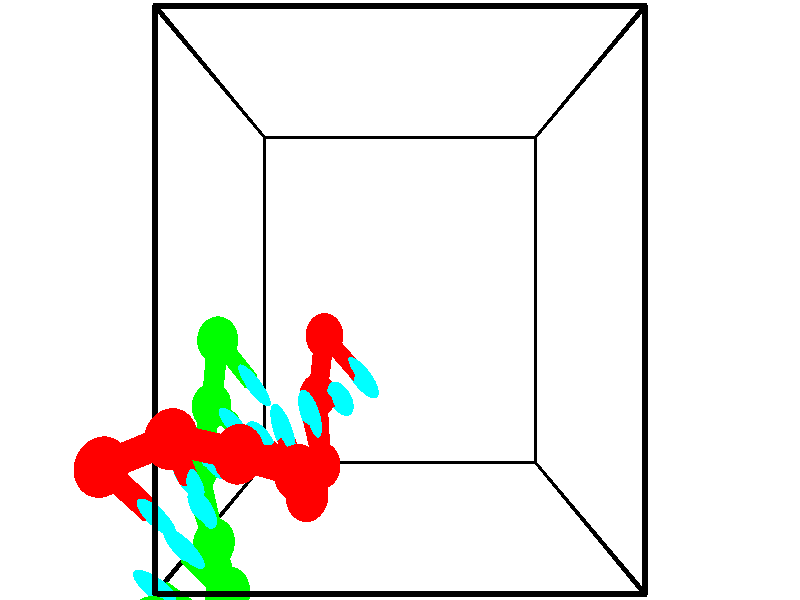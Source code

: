 // switches for output
#declare DRAW_BASES = 1; // possible values are 0, 1; only relevant for DNA ribbons
#declare DRAW_BASES_TYPE = 3; // possible values are 1, 2, 3; only relevant for DNA ribbons
#declare DRAW_FOG = 0; // set to 1 to enable fog

#include "colors.inc"

#include "transforms.inc"
background { rgb <1, 1, 1>}

#default {
   normal{
       ripples 0.25
       frequency 0.20
       turbulence 0.2
       lambda 5
   }
	finish {
		phong 0.1
		phong_size 40.
	}
}

// original window dimensions: 1024x640


// camera settings

camera {
	sky <-0, 1, 0>
	up <-0, 1, 0>
	right 1.6 * <1, 0, 0>
	location <2.5, 2.5, 11.1562>
	look_at <2.5, 2.5, 2.5>
	direction <0, 0, -8.6562>
	angle 67.0682
}


# declare cpy_camera_pos = <2.5, 2.5, 11.1562>;
# if (DRAW_FOG = 1)
fog {
	fog_type 2
	up vnormalize(cpy_camera_pos)
	color rgbt<1,1,1,0.3>
	distance 1e-5
	fog_alt 3e-3
	fog_offset 4
}
# end


// LIGHTS

# declare lum = 6;
global_settings {
	ambient_light rgb lum * <0.05, 0.05, 0.05>
	max_trace_level 15
}# declare cpy_direct_light_amount = 0.25;
light_source
{	1000 * <-1, -1, 1>,
	rgb lum * cpy_direct_light_amount
	parallel
}

light_source
{	1000 * <1, 1, -1>,
	rgb lum * cpy_direct_light_amount
	parallel
}

// strand 0

// nucleotide -1

// particle -1
sphere {
	<1.489307, 2.102783, 3.070284> 0.250000
	pigment { color rgbt <1,0,0,0> }
	no_shadow
}
cylinder {
	<1.779133, 1.845314, 3.168827>,  <1.953028, 1.690833, 3.227953>, 0.100000
	pigment { color rgbt <1,0,0,0> }
	no_shadow
}
cylinder {
	<1.779133, 1.845314, 3.168827>,  <1.489307, 2.102783, 3.070284>, 0.100000
	pigment { color rgbt <1,0,0,0> }
	no_shadow
}

// particle -1
sphere {
	<1.779133, 1.845314, 3.168827> 0.100000
	pigment { color rgbt <1,0,0,0> }
	no_shadow
}
sphere {
	0, 1
	scale<0.080000,0.200000,0.300000>
	matrix <-0.650455, -0.520473, 0.553188,
		-0.227849, -0.561066, -0.795795,
		0.724565, -0.643672, 0.246359,
		1.996502, 1.652212, 3.242734>
	pigment { color rgbt <0,1,1,0> }
	no_shadow
}
cylinder {
	<1.369195, 1.405183, 2.860527>,  <1.489307, 2.102783, 3.070284>, 0.130000
	pigment { color rgbt <1,0,0,0> }
	no_shadow
}

// nucleotide -1

// particle -1
sphere {
	<1.369195, 1.405183, 2.860527> 0.250000
	pigment { color rgbt <1,0,0,0> }
	no_shadow
}
cylinder {
	<1.579578, 1.430439, 3.199792>,  <1.705809, 1.445593, 3.403351>, 0.100000
	pigment { color rgbt <1,0,0,0> }
	no_shadow
}
cylinder {
	<1.579578, 1.430439, 3.199792>,  <1.369195, 1.405183, 2.860527>, 0.100000
	pigment { color rgbt <1,0,0,0> }
	no_shadow
}

// particle -1
sphere {
	<1.579578, 1.430439, 3.199792> 0.100000
	pigment { color rgbt <1,0,0,0> }
	no_shadow
}
sphere {
	0, 1
	scale<0.080000,0.200000,0.300000>
	matrix <-0.761091, -0.410166, 0.502499,
		0.379615, -0.909823, -0.167675,
		0.525959, 0.063141, 0.848163,
		1.737366, 1.449381, 3.454241>
	pigment { color rgbt <0,1,1,0> }
	no_shadow
}
cylinder {
	<1.474386, 0.702955, 3.302316>,  <1.369195, 1.405183, 2.860527>, 0.130000
	pigment { color rgbt <1,0,0,0> }
	no_shadow
}

// nucleotide -1

// particle -1
sphere {
	<1.474386, 0.702955, 3.302316> 0.250000
	pigment { color rgbt <1,0,0,0> }
	no_shadow
}
cylinder {
	<1.419827, 1.050529, 3.492620>,  <1.387091, 1.259074, 3.606803>, 0.100000
	pigment { color rgbt <1,0,0,0> }
	no_shadow
}
cylinder {
	<1.419827, 1.050529, 3.492620>,  <1.474386, 0.702955, 3.302316>, 0.100000
	pigment { color rgbt <1,0,0,0> }
	no_shadow
}

// particle -1
sphere {
	<1.419827, 1.050529, 3.492620> 0.100000
	pigment { color rgbt <1,0,0,0> }
	no_shadow
}
sphere {
	0, 1
	scale<0.080000,0.200000,0.300000>
	matrix <-0.706647, -0.421920, 0.568008,
		0.694295, -0.258718, 0.671580,
		-0.136399, 0.868935, 0.475760,
		1.378907, 1.311210, 3.635348>
	pigment { color rgbt <0,1,1,0> }
	no_shadow
}
cylinder {
	<1.401363, 0.571096, 4.013460>,  <1.474386, 0.702955, 3.302316>, 0.130000
	pigment { color rgbt <1,0,0,0> }
	no_shadow
}

// nucleotide -1

// particle -1
sphere {
	<1.401363, 0.571096, 4.013460> 0.250000
	pigment { color rgbt <1,0,0,0> }
	no_shadow
}
cylinder {
	<1.222231, 0.919353, 3.932047>,  <1.114752, 1.128308, 3.883199>, 0.100000
	pigment { color rgbt <1,0,0,0> }
	no_shadow
}
cylinder {
	<1.222231, 0.919353, 3.932047>,  <1.401363, 0.571096, 4.013460>, 0.100000
	pigment { color rgbt <1,0,0,0> }
	no_shadow
}

// particle -1
sphere {
	<1.222231, 0.919353, 3.932047> 0.100000
	pigment { color rgbt <1,0,0,0> }
	no_shadow
}
sphere {
	0, 1
	scale<0.080000,0.200000,0.300000>
	matrix <-0.764229, -0.254564, 0.592581,
		0.464115, 0.420922, 0.779373,
		-0.447831, 0.870645, -0.203533,
		1.087882, 1.180547, 3.870987>
	pigment { color rgbt <0,1,1,0> }
	no_shadow
}
cylinder {
	<1.388663, 0.945081, 4.616796>,  <1.401363, 0.571096, 4.013460>, 0.130000
	pigment { color rgbt <1,0,0,0> }
	no_shadow
}

// nucleotide -1

// particle -1
sphere {
	<1.388663, 0.945081, 4.616796> 0.250000
	pigment { color rgbt <1,0,0,0> }
	no_shadow
}
cylinder {
	<1.096067, 1.046291, 4.363529>,  <0.920510, 1.107018, 4.211569>, 0.100000
	pigment { color rgbt <1,0,0,0> }
	no_shadow
}
cylinder {
	<1.096067, 1.046291, 4.363529>,  <1.388663, 0.945081, 4.616796>, 0.100000
	pigment { color rgbt <1,0,0,0> }
	no_shadow
}

// particle -1
sphere {
	<1.096067, 1.046291, 4.363529> 0.100000
	pigment { color rgbt <1,0,0,0> }
	no_shadow
}
sphere {
	0, 1
	scale<0.080000,0.200000,0.300000>
	matrix <-0.681299, -0.233812, 0.693659,
		0.027471, 0.938781, 0.343418,
		-0.731489, 0.253026, -0.633168,
		0.876621, 1.122199, 4.173579>
	pigment { color rgbt <0,1,1,0> }
	no_shadow
}
cylinder {
	<0.868628, 1.199443, 5.041502>,  <1.388663, 0.945081, 4.616796>, 0.130000
	pigment { color rgbt <1,0,0,0> }
	no_shadow
}

// nucleotide -1

// particle -1
sphere {
	<0.868628, 1.199443, 5.041502> 0.250000
	pigment { color rgbt <1,0,0,0> }
	no_shadow
}
cylinder {
	<0.685123, 1.096157, 4.701417>,  <0.575021, 1.034185, 4.497366>, 0.100000
	pigment { color rgbt <1,0,0,0> }
	no_shadow
}
cylinder {
	<0.685123, 1.096157, 4.701417>,  <0.868628, 1.199443, 5.041502>, 0.100000
	pigment { color rgbt <1,0,0,0> }
	no_shadow
}

// particle -1
sphere {
	<0.685123, 1.096157, 4.701417> 0.100000
	pigment { color rgbt <1,0,0,0> }
	no_shadow
}
sphere {
	0, 1
	scale<0.080000,0.200000,0.300000>
	matrix <-0.651762, -0.552565, 0.519498,
		-0.603940, 0.792462, 0.085201,
		-0.458762, -0.258215, -0.850213,
		0.547495, 1.018692, 4.446353>
	pigment { color rgbt <0,1,1,0> }
	no_shadow
}
cylinder {
	<0.232920, 1.354067, 5.175878>,  <0.868628, 1.199443, 5.041502>, 0.130000
	pigment { color rgbt <1,0,0,0> }
	no_shadow
}

// nucleotide -1

// particle -1
sphere {
	<0.232920, 1.354067, 5.175878> 0.250000
	pigment { color rgbt <1,0,0,0> }
	no_shadow
}
cylinder {
	<0.225491, 1.090584, 4.875010>,  <0.221033, 0.932494, 4.694489>, 0.100000
	pigment { color rgbt <1,0,0,0> }
	no_shadow
}
cylinder {
	<0.225491, 1.090584, 4.875010>,  <0.232920, 1.354067, 5.175878>, 0.100000
	pigment { color rgbt <1,0,0,0> }
	no_shadow
}

// particle -1
sphere {
	<0.225491, 1.090584, 4.875010> 0.100000
	pigment { color rgbt <1,0,0,0> }
	no_shadow
}
sphere {
	0, 1
	scale<0.080000,0.200000,0.300000>
	matrix <-0.525494, -0.633581, 0.567830,
		-0.850595, 0.405807, -0.334379,
		-0.018573, -0.658708, -0.752170,
		0.219919, 0.892972, 4.649359>
	pigment { color rgbt <0,1,1,0> }
	no_shadow
}
cylinder {
	<-0.489550, 1.105528, 5.102284>,  <0.232920, 1.354067, 5.175878>, 0.130000
	pigment { color rgbt <1,0,0,0> }
	no_shadow
}

// nucleotide -1

// particle -1
sphere {
	<-0.489550, 1.105528, 5.102284> 0.250000
	pigment { color rgbt <1,0,0,0> }
	no_shadow
}
cylinder {
	<-0.259726, 0.825024, 4.933470>,  <-0.121831, 0.656721, 4.832181>, 0.100000
	pigment { color rgbt <1,0,0,0> }
	no_shadow
}
cylinder {
	<-0.259726, 0.825024, 4.933470>,  <-0.489550, 1.105528, 5.102284>, 0.100000
	pigment { color rgbt <1,0,0,0> }
	no_shadow
}

// particle -1
sphere {
	<-0.259726, 0.825024, 4.933470> 0.100000
	pigment { color rgbt <1,0,0,0> }
	no_shadow
}
sphere {
	0, 1
	scale<0.080000,0.200000,0.300000>
	matrix <-0.561865, -0.712894, 0.419630,
		-0.595137, -0.003975, -0.803614,
		0.574560, -0.701260, -0.422036,
		-0.087357, 0.614646, 4.806859>
	pigment { color rgbt <0,1,1,0> }
	no_shadow
}
// strand 1

// nucleotide -1

// particle -1
sphere {
	<-0.688810, -0.143414, 5.601659> 0.250000
	pigment { color rgbt <0,1,0,0> }
	no_shadow
}
cylinder {
	<-0.543350, -0.459595, 5.404501>,  <-0.456075, -0.649303, 5.286206>, 0.100000
	pigment { color rgbt <0,1,0,0> }
	no_shadow
}
cylinder {
	<-0.543350, -0.459595, 5.404501>,  <-0.688810, -0.143414, 5.601659>, 0.100000
	pigment { color rgbt <0,1,0,0> }
	no_shadow
}

// particle -1
sphere {
	<-0.543350, -0.459595, 5.404501> 0.100000
	pigment { color rgbt <0,1,0,0> }
	no_shadow
}
sphere {
	0, 1
	scale<0.080000,0.200000,0.300000>
	matrix <0.424426, 0.611602, -0.667687,
		0.829230, 0.033606, 0.557896,
		0.363649, -0.790452, -0.492895,
		-0.434256, -0.696730, 5.256632>
	pigment { color rgbt <0,1,1,0> }
	no_shadow
}
cylinder {
	<0.151949, -0.071246, 5.526590>,  <-0.688810, -0.143414, 5.601659>, 0.130000
	pigment { color rgbt <0,1,0,0> }
	no_shadow
}

// nucleotide -1

// particle -1
sphere {
	<0.151949, -0.071246, 5.526590> 0.250000
	pigment { color rgbt <0,1,0,0> }
	no_shadow
}
cylinder {
	<-0.075424, -0.211304, 5.228789>,  <-0.211848, -0.295339, 5.050109>, 0.100000
	pigment { color rgbt <0,1,0,0> }
	no_shadow
}
cylinder {
	<-0.075424, -0.211304, 5.228789>,  <0.151949, -0.071246, 5.526590>, 0.100000
	pigment { color rgbt <0,1,0,0> }
	no_shadow
}

// particle -1
sphere {
	<-0.075424, -0.211304, 5.228789> 0.100000
	pigment { color rgbt <0,1,0,0> }
	no_shadow
}
sphere {
	0, 1
	scale<0.080000,0.200000,0.300000>
	matrix <0.358012, 0.709477, -0.607018,
		0.740752, -0.611589, -0.277932,
		-0.568431, -0.350147, -0.744502,
		-0.245954, -0.316347, 5.005439>
	pigment { color rgbt <0,1,1,0> }
	no_shadow
}
cylinder {
	<0.564768, -0.328926, 4.929912>,  <0.151949, -0.071246, 5.526590>, 0.130000
	pigment { color rgbt <0,1,0,0> }
	no_shadow
}

// nucleotide -1

// particle -1
sphere {
	<0.564768, -0.328926, 4.929912> 0.250000
	pigment { color rgbt <0,1,0,0> }
	no_shadow
}
cylinder {
	<0.207970, -0.164452, 4.854790>,  <-0.006109, -0.065767, 4.809717>, 0.100000
	pigment { color rgbt <0,1,0,0> }
	no_shadow
}
cylinder {
	<0.207970, -0.164452, 4.854790>,  <0.564768, -0.328926, 4.929912>, 0.100000
	pigment { color rgbt <0,1,0,0> }
	no_shadow
}

// particle -1
sphere {
	<0.207970, -0.164452, 4.854790> 0.100000
	pigment { color rgbt <0,1,0,0> }
	no_shadow
}
sphere {
	0, 1
	scale<0.080000,0.200000,0.300000>
	matrix <0.436334, 0.674592, -0.595431,
		-0.118142, -0.613067, -0.781148,
		-0.891995, 0.411187, -0.187804,
		-0.059629, -0.041096, 4.798449>
	pigment { color rgbt <0,1,1,0> }
	no_shadow
}
cylinder {
	<0.528434, -0.309778, 4.249023>,  <0.564768, -0.328926, 4.929912>, 0.130000
	pigment { color rgbt <0,1,0,0> }
	no_shadow
}

// nucleotide -1

// particle -1
sphere {
	<0.528434, -0.309778, 4.249023> 0.250000
	pigment { color rgbt <0,1,0,0> }
	no_shadow
}
cylinder {
	<0.291992, -0.016663, 4.383853>,  <0.150127, 0.159206, 4.464751>, 0.100000
	pigment { color rgbt <0,1,0,0> }
	no_shadow
}
cylinder {
	<0.291992, -0.016663, 4.383853>,  <0.528434, -0.309778, 4.249023>, 0.100000
	pigment { color rgbt <0,1,0,0> }
	no_shadow
}

// particle -1
sphere {
	<0.291992, -0.016663, 4.383853> 0.100000
	pigment { color rgbt <0,1,0,0> }
	no_shadow
}
sphere {
	0, 1
	scale<0.080000,0.200000,0.300000>
	matrix <0.487856, 0.657598, -0.574075,
		-0.642335, -0.174893, -0.746203,
		-0.591103, 0.732787, 0.337075,
		0.114661, 0.203174, 4.484975>
	pigment { color rgbt <0,1,1,0> }
	no_shadow
}
cylinder {
	<0.197541, -0.012381, 3.690461>,  <0.528434, -0.309778, 4.249023>, 0.130000
	pigment { color rgbt <0,1,0,0> }
	no_shadow
}

// nucleotide -1

// particle -1
sphere {
	<0.197541, -0.012381, 3.690461> 0.250000
	pigment { color rgbt <0,1,0,0> }
	no_shadow
}
cylinder {
	<0.207993, 0.270973, 3.972598>,  <0.214263, 0.440986, 4.141880>, 0.100000
	pigment { color rgbt <0,1,0,0> }
	no_shadow
}
cylinder {
	<0.207993, 0.270973, 3.972598>,  <0.197541, -0.012381, 3.690461>, 0.100000
	pigment { color rgbt <0,1,0,0> }
	no_shadow
}

// particle -1
sphere {
	<0.207993, 0.270973, 3.972598> 0.100000
	pigment { color rgbt <0,1,0,0> }
	no_shadow
}
sphere {
	0, 1
	scale<0.080000,0.200000,0.300000>
	matrix <0.519518, 0.593193, -0.614999,
		-0.854060, 0.382507, -0.352520,
		0.026129, 0.708386, 0.705341,
		0.215831, 0.483489, 4.184200>
	pigment { color rgbt <0,1,1,0> }
	no_shadow
}
cylinder {
	<-0.104430, 0.677103, 3.376422>,  <0.197541, -0.012381, 3.690461>, 0.130000
	pigment { color rgbt <0,1,0,0> }
	no_shadow
}

// nucleotide -1

// particle -1
sphere {
	<-0.104430, 0.677103, 3.376422> 0.250000
	pigment { color rgbt <0,1,0,0> }
	no_shadow
}
cylinder {
	<0.124420, 0.777336, 3.688801>,  <0.261731, 0.837476, 3.876228>, 0.100000
	pigment { color rgbt <0,1,0,0> }
	no_shadow
}
cylinder {
	<0.124420, 0.777336, 3.688801>,  <-0.104430, 0.677103, 3.376422>, 0.100000
	pigment { color rgbt <0,1,0,0> }
	no_shadow
}

// particle -1
sphere {
	<0.124420, 0.777336, 3.688801> 0.100000
	pigment { color rgbt <0,1,0,0> }
	no_shadow
}
sphere {
	0, 1
	scale<0.080000,0.200000,0.300000>
	matrix <0.478333, 0.671530, -0.565903,
		-0.666235, 0.697321, 0.264338,
		0.572127, 0.250582, 0.780948,
		0.296058, 0.852511, 3.923085>
	pigment { color rgbt <0,1,1,0> }
	no_shadow
}
cylinder {
	<0.010047, 1.334088, 3.176708>,  <-0.104430, 0.677103, 3.376422>, 0.130000
	pigment { color rgbt <0,1,0,0> }
	no_shadow
}

// nucleotide -1

// particle -1
sphere {
	<0.010047, 1.334088, 3.176708> 0.250000
	pigment { color rgbt <0,1,0,0> }
	no_shadow
}
cylinder {
	<0.258144, 1.275040, 3.484865>,  <0.407003, 1.239610, 3.669760>, 0.100000
	pigment { color rgbt <0,1,0,0> }
	no_shadow
}
cylinder {
	<0.258144, 1.275040, 3.484865>,  <0.010047, 1.334088, 3.176708>, 0.100000
	pigment { color rgbt <0,1,0,0> }
	no_shadow
}

// particle -1
sphere {
	<0.258144, 1.275040, 3.484865> 0.100000
	pigment { color rgbt <0,1,0,0> }
	no_shadow
}
sphere {
	0, 1
	scale<0.080000,0.200000,0.300000>
	matrix <0.636730, 0.668346, -0.384563,
		-0.458120, 0.729055, 0.508532,
		0.620243, -0.147622, 0.770394,
		0.444217, 1.230753, 3.715984>
	pigment { color rgbt <0,1,1,0> }
	no_shadow
}
cylinder {
	<0.179946, 2.075760, 3.467191>,  <0.010047, 1.334088, 3.176708>, 0.130000
	pigment { color rgbt <0,1,0,0> }
	no_shadow
}

// nucleotide -1

// particle -1
sphere {
	<0.179946, 2.075760, 3.467191> 0.250000
	pigment { color rgbt <0,1,0,0> }
	no_shadow
}
cylinder {
	<0.465668, 1.813103, 3.564013>,  <0.637101, 1.655508, 3.622106>, 0.100000
	pigment { color rgbt <0,1,0,0> }
	no_shadow
}
cylinder {
	<0.465668, 1.813103, 3.564013>,  <0.179946, 2.075760, 3.467191>, 0.100000
	pigment { color rgbt <0,1,0,0> }
	no_shadow
}

// particle -1
sphere {
	<0.465668, 1.813103, 3.564013> 0.100000
	pigment { color rgbt <0,1,0,0> }
	no_shadow
}
sphere {
	0, 1
	scale<0.080000,0.200000,0.300000>
	matrix <0.696829, 0.635312, -0.332878,
		0.064803, 0.406446, 0.911374,
		0.714304, -0.656643, 0.242054,
		0.679959, 1.616110, 3.636629>
	pigment { color rgbt <0,1,1,0> }
	no_shadow
}
// box output
cylinder {
	<0.000000, 0.000000, 0.000000>,  <5.000000, 0.000000, 0.000000>, 0.025000
	pigment { color rgbt <0,0,0,0> }
	no_shadow
}
cylinder {
	<0.000000, 0.000000, 0.000000>,  <0.000000, 5.000000, 0.000000>, 0.025000
	pigment { color rgbt <0,0,0,0> }
	no_shadow
}
cylinder {
	<0.000000, 0.000000, 0.000000>,  <0.000000, 0.000000, 5.000000>, 0.025000
	pigment { color rgbt <0,0,0,0> }
	no_shadow
}
cylinder {
	<5.000000, 5.000000, 5.000000>,  <0.000000, 5.000000, 5.000000>, 0.025000
	pigment { color rgbt <0,0,0,0> }
	no_shadow
}
cylinder {
	<5.000000, 5.000000, 5.000000>,  <5.000000, 0.000000, 5.000000>, 0.025000
	pigment { color rgbt <0,0,0,0> }
	no_shadow
}
cylinder {
	<5.000000, 5.000000, 5.000000>,  <5.000000, 5.000000, 0.000000>, 0.025000
	pigment { color rgbt <0,0,0,0> }
	no_shadow
}
cylinder {
	<0.000000, 0.000000, 5.000000>,  <0.000000, 5.000000, 5.000000>, 0.025000
	pigment { color rgbt <0,0,0,0> }
	no_shadow
}
cylinder {
	<0.000000, 0.000000, 5.000000>,  <5.000000, 0.000000, 5.000000>, 0.025000
	pigment { color rgbt <0,0,0,0> }
	no_shadow
}
cylinder {
	<5.000000, 5.000000, 0.000000>,  <0.000000, 5.000000, 0.000000>, 0.025000
	pigment { color rgbt <0,0,0,0> }
	no_shadow
}
cylinder {
	<5.000000, 5.000000, 0.000000>,  <5.000000, 0.000000, 0.000000>, 0.025000
	pigment { color rgbt <0,0,0,0> }
	no_shadow
}
cylinder {
	<5.000000, 0.000000, 5.000000>,  <5.000000, 0.000000, 0.000000>, 0.025000
	pigment { color rgbt <0,0,0,0> }
	no_shadow
}
cylinder {
	<0.000000, 5.000000, 0.000000>,  <0.000000, 5.000000, 5.000000>, 0.025000
	pigment { color rgbt <0,0,0,0> }
	no_shadow
}
// end of box output
